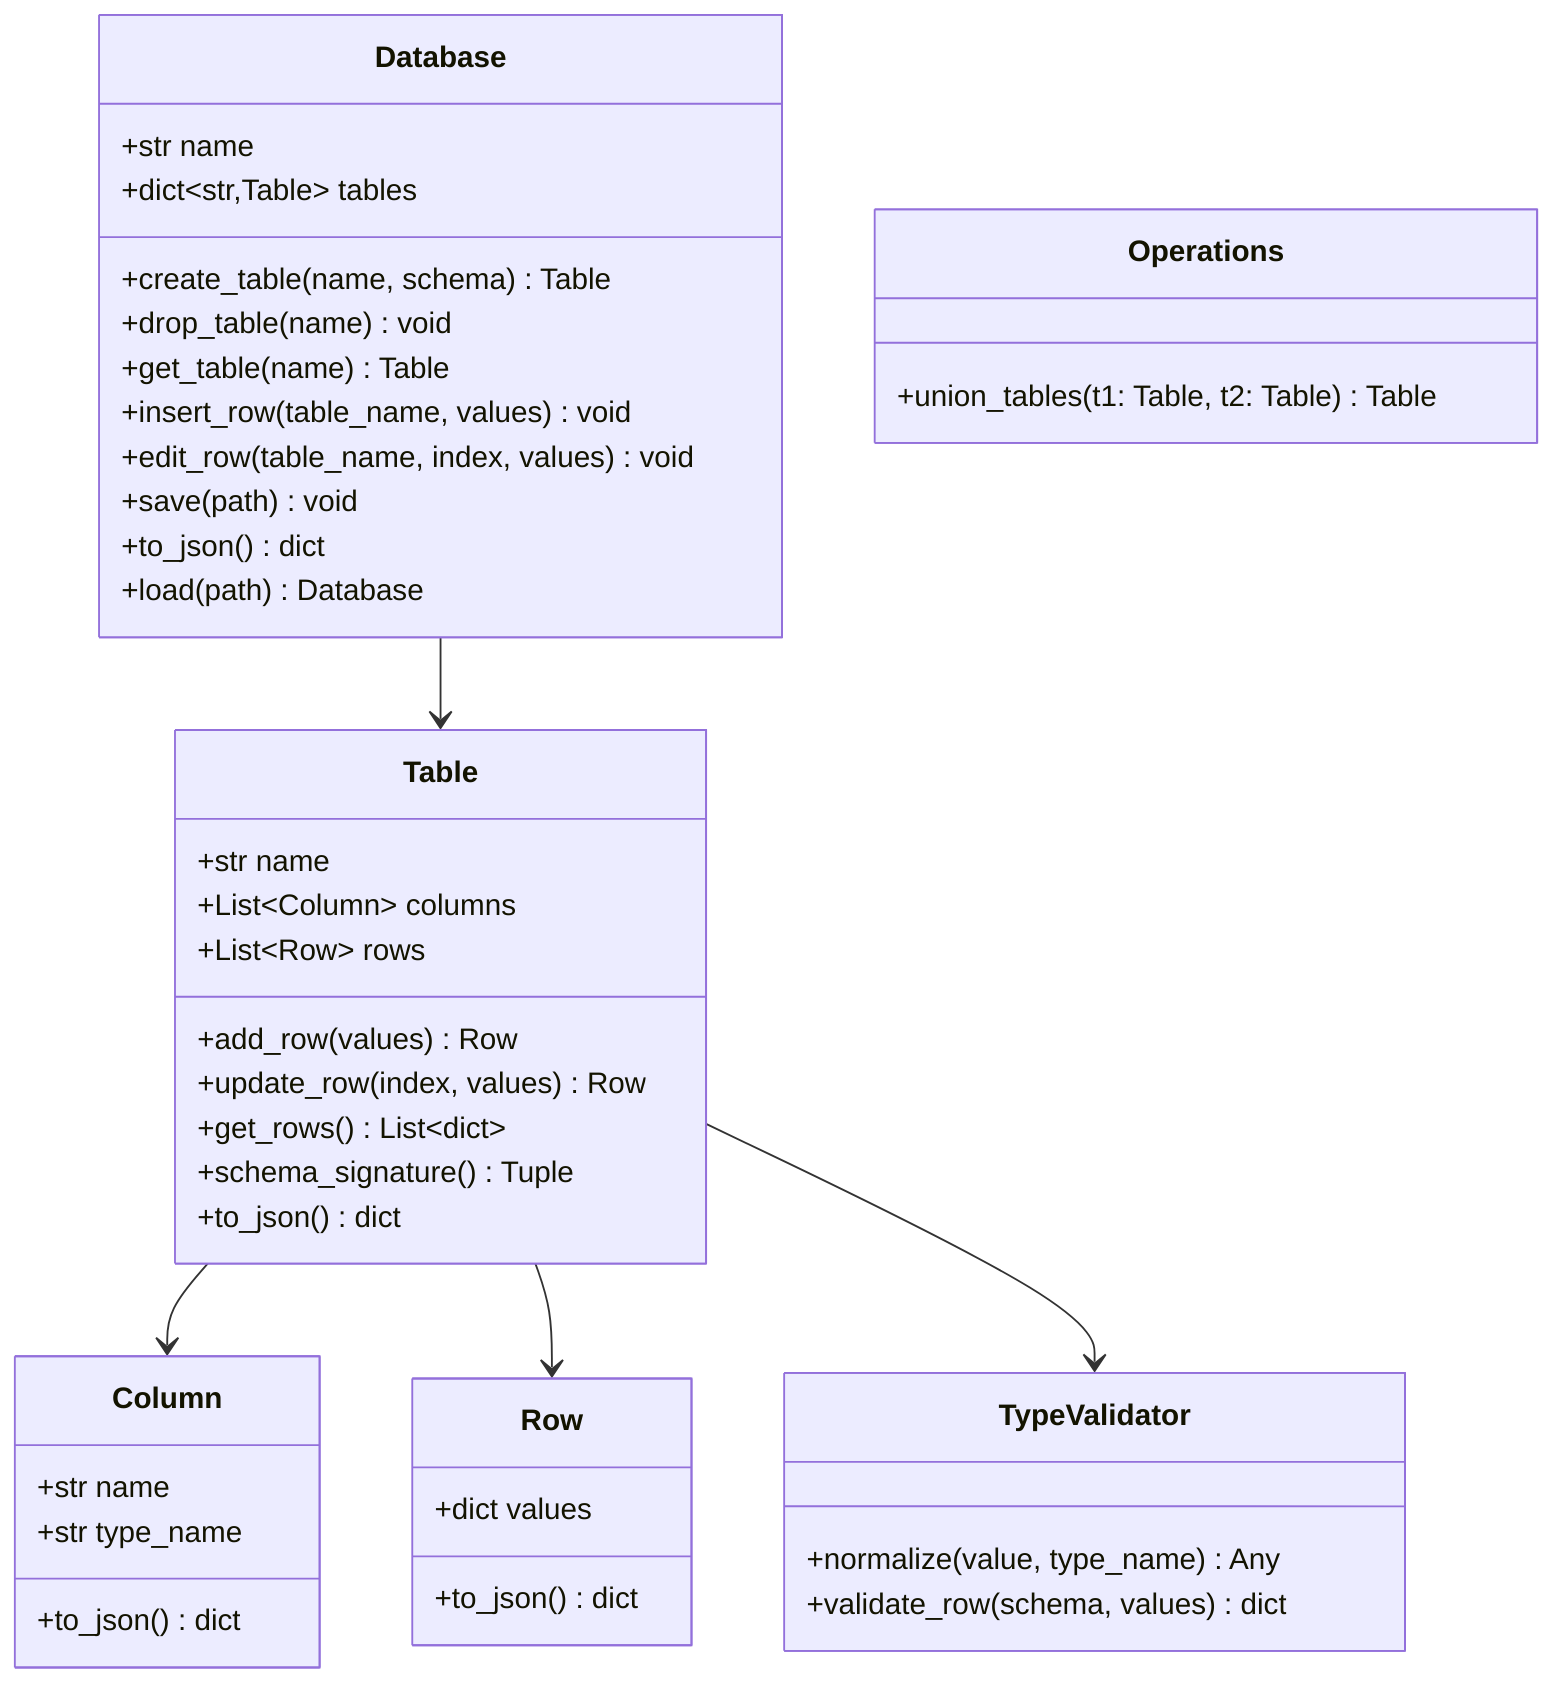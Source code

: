 classDiagram
    class Database {
        +str name
        +dict~str,Table~ tables
        +create_table(name, schema) Table
        +drop_table(name) void
        +get_table(name) Table
        +insert_row(table_name, values) void
        +edit_row(table_name, index, values) void
        +save(path) void
        +to_json() dict
        +load(path) Database
    }
    class Table {
        +str name
        +List~Column~ columns
        +List~Row~ rows
        +add_row(values) Row
        +update_row(index, values) Row
        +get_rows() List~dict~
        +schema_signature() Tuple
        +to_json() dict
    }
    class Column {
        +str name
        +str type_name
        +to_json() dict
    }
    class Row {
        +dict values
        +to_json() dict
    }
    class TypeValidator {
        +normalize(value, type_name) Any
        +validate_row(schema, values) dict
    }
    class Operations {
        +union_tables(t1: Table, t2: Table) Table
    }
    Database --> Table
    Table --> Column
    Table --> Row
    Table --> TypeValidator